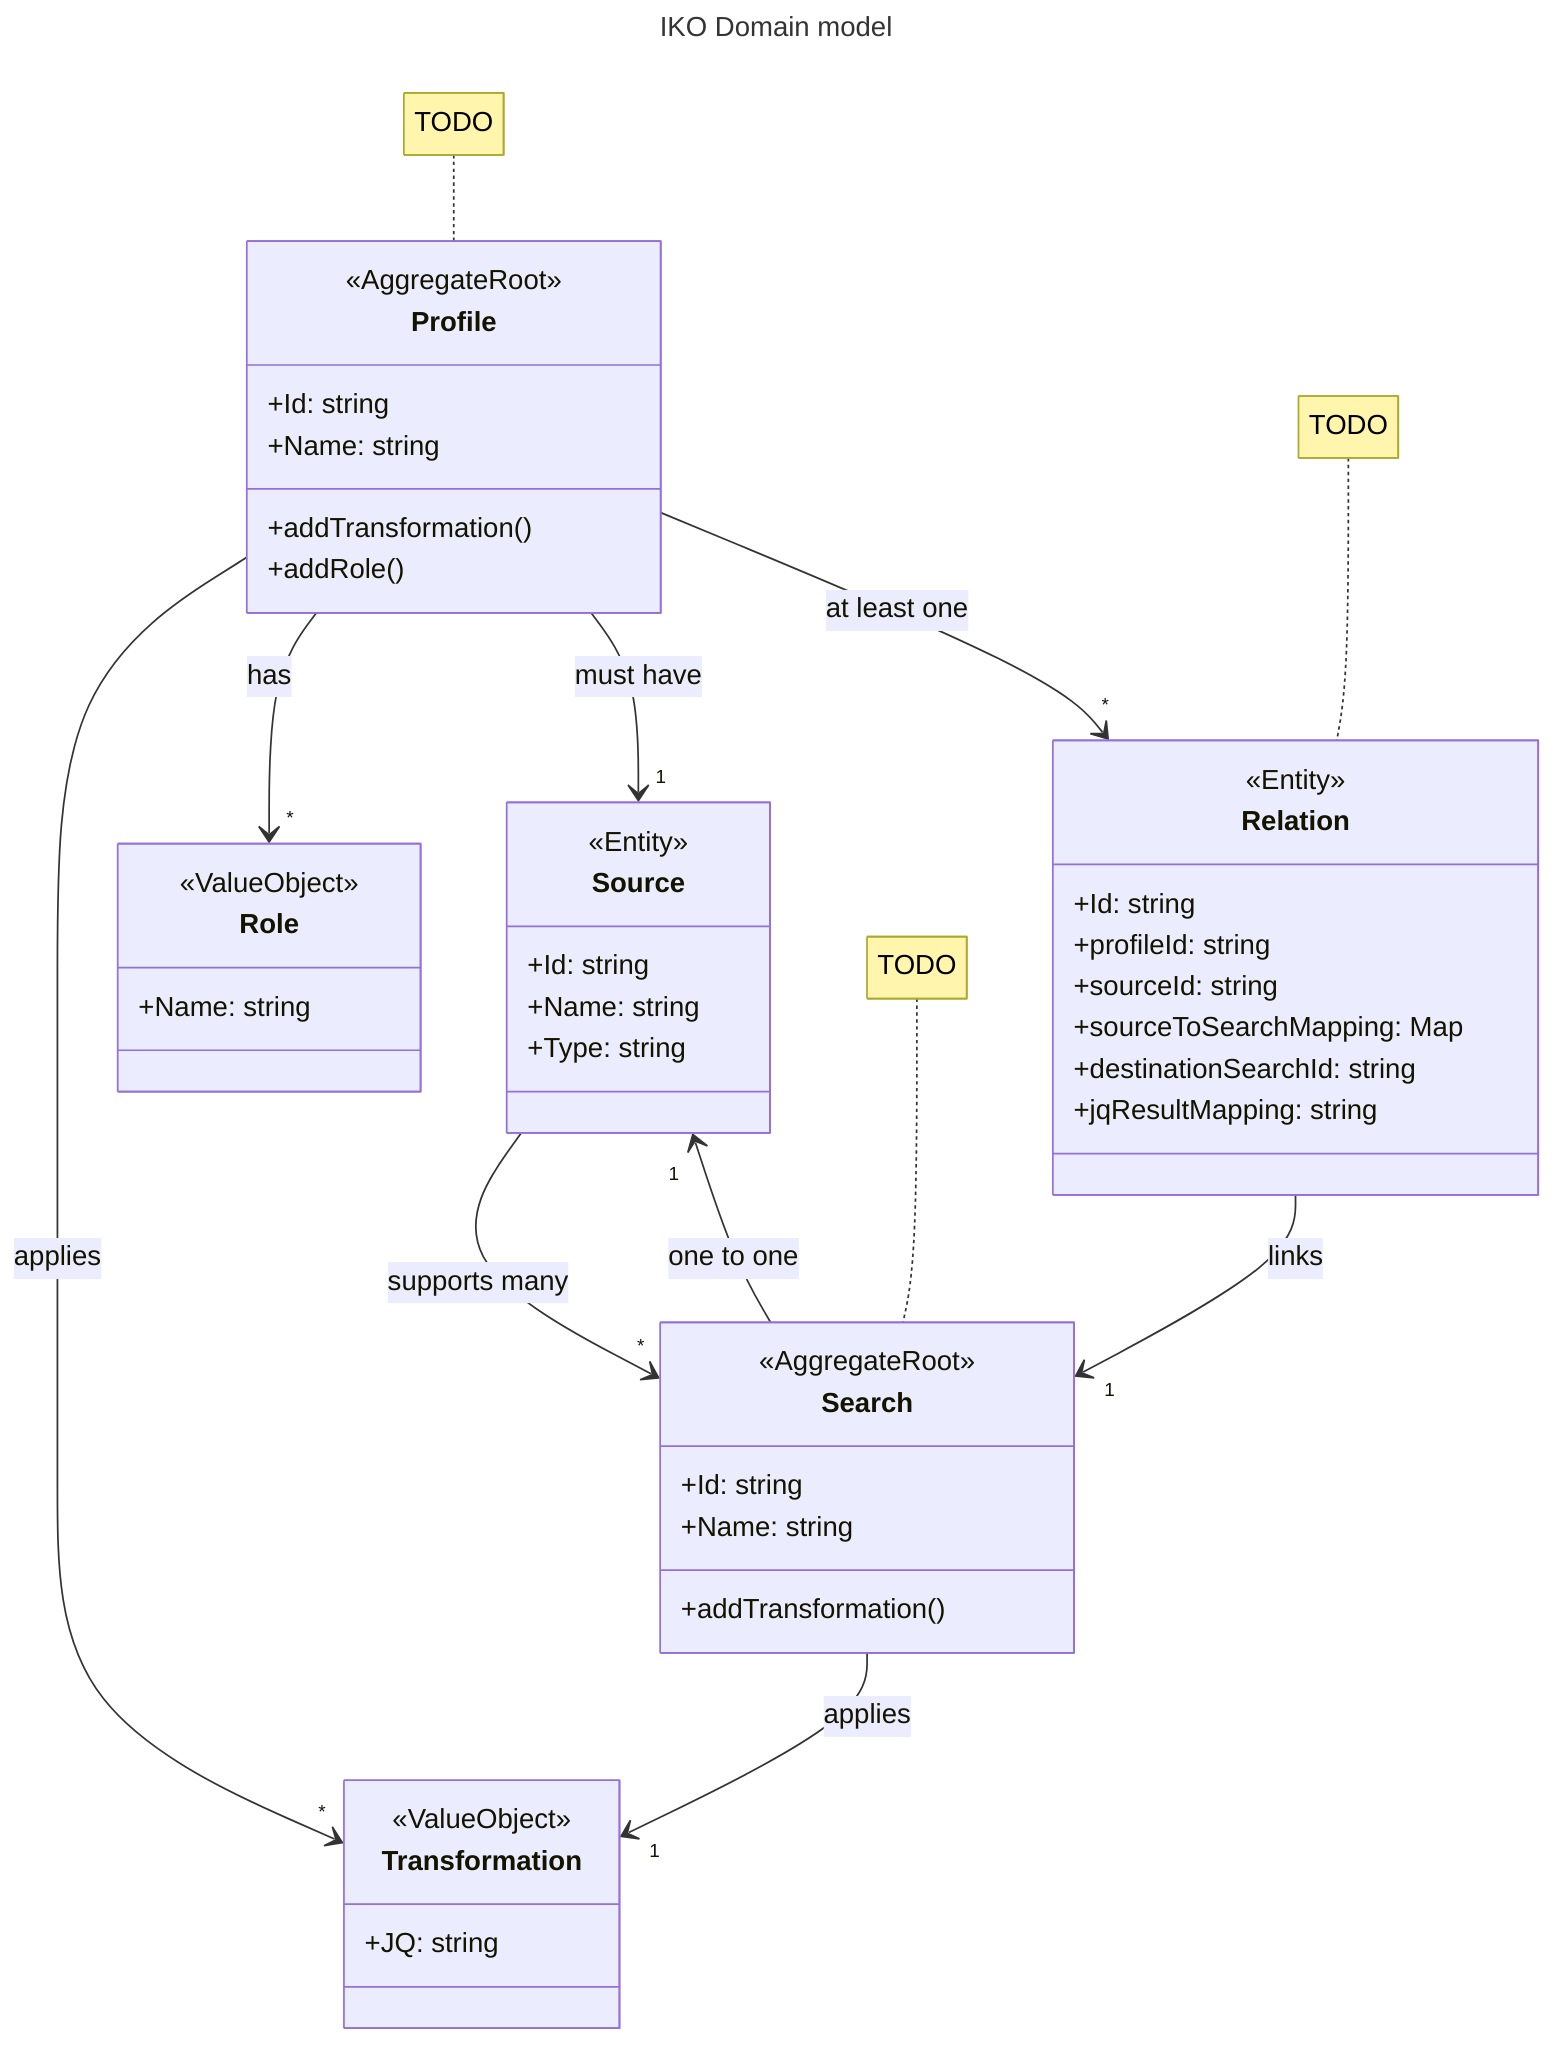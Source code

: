 ---
title: IKO Domain model
---
classDiagram
    note for Relation "TODO"
    note for Search "TODO"
    note for Profile "TODO"

    class Profile {
        +Id: string
        +Name: string
        +addTransformation()
        +addRole()
    }

    class Role {
        +Name: string
    }

    class Transformation {
        +JQ: string
    }

    class Search {
        +Id: string
        +Name: string
        +addTransformation()
    }

    class Relation {
        +Id: string
        +profileId: string
        +sourceId: string
        +sourceToSearchMapping: Map<string, string>
        +destinationSearchId: string
        +jqResultMapping: string
    }

    class Source {
        +Id: string
        +Name: string
        +Type: string
    }

    Profile --> "*" Transformation: applies
    Profile --> "*" Role: has
    Profile --> "1" Source: must have
    Profile --> "*" Relation: at least one
    Search --> "1" Source: one to one
    Source --> "*" Search: supports many
    Search --> "1" Transformation: applies
    Relation --> "1" Search: links

    class Profile {
        <<AggregateRoot>>
    }

    class Search {
        <<AggregateRoot>>
    }

    class Transformation {
        <<ValueObject>>
    }

    class Role {
        <<ValueObject>>
    }

    class Relation {
        <<Entity>>
    }

    class Source {
        <<Entity>>
    }